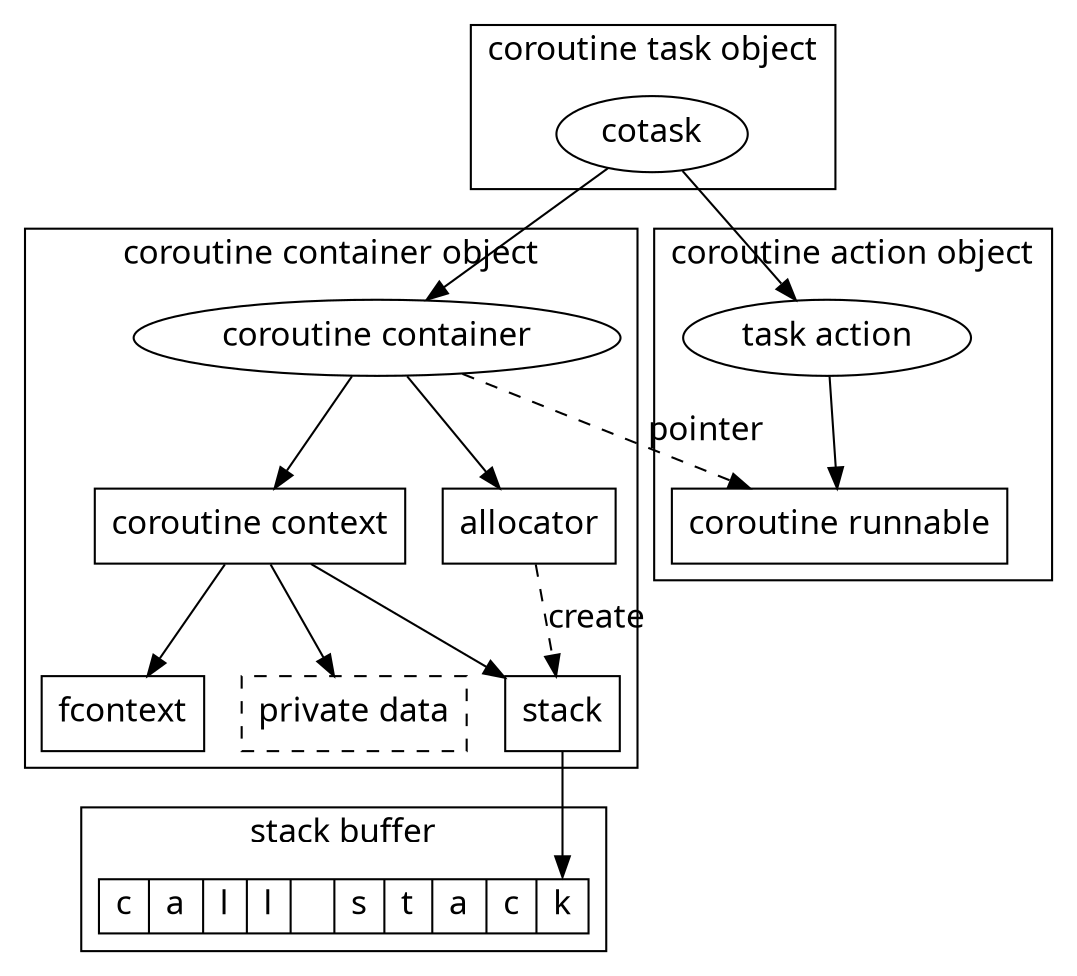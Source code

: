 digraph old_libcopp_rel {
  charset="utf-8";
  // bgcolor="transparent";
  overlap=ipsep;
  dpi="192";
  fontsize="16";
  fontname="Noto Sans, DejaVu Sans Mono, Noto Sans Mono CJK SC";
  node [shape = "box", fontsize="16", fontname="Noto Sans, DejaVu Sans Mono, Noto Sans Mono CJK SC"];
  edge [fontsize="16", fontname="Noto Sans, DejaVu Sans Mono, Noto Sans Mono CJK SC"];

  subgraph cluster_coroutine_container {
    label="coroutine container object";
    coroutine_container[shape="ellipse", label="coroutine container"];
    fcontext;
    coroutine_context [label="coroutine context"];
    private_data [label="private data", style="dashed"];
    allocator[label="allocator"];

    coroutine_container -> coroutine_context;
    coroutine_container -> allocator;
    coroutine_context -> fcontext;
    coroutine_context -> stack;
    coroutine_context -> private_data;
    allocator -> stack[style = "dashed", label = "create"];
  }

  subgraph cluster_task_action {
    label="coroutine action object";
    task_action[shape="ellipse", label="task action"];
    coroutine_runnable_base[label="coroutine runnable"];
    task_action ->coroutine_runnable_base;
  }

  subgraph cluster_task {
    label="coroutine task object";
    cotask[shape="ellipse"];
  }

  cotask -> coroutine_container;
  cotask -> task_action ;
  coroutine_container -> coroutine_runnable_base[style = "dashed", label = "pointer"];

  subgraph cluster_stack_buffer {
    label="stack buffer";
    nodesep=.05;
    rankdir=LR;
    node [shape=record,width=.1,height=.1];

    stack_buffer [shape="record", label = "c|a|l|l| |s|t|a|c|<f0>k"];
  }

  stack -> stack_buffer:f0;
}